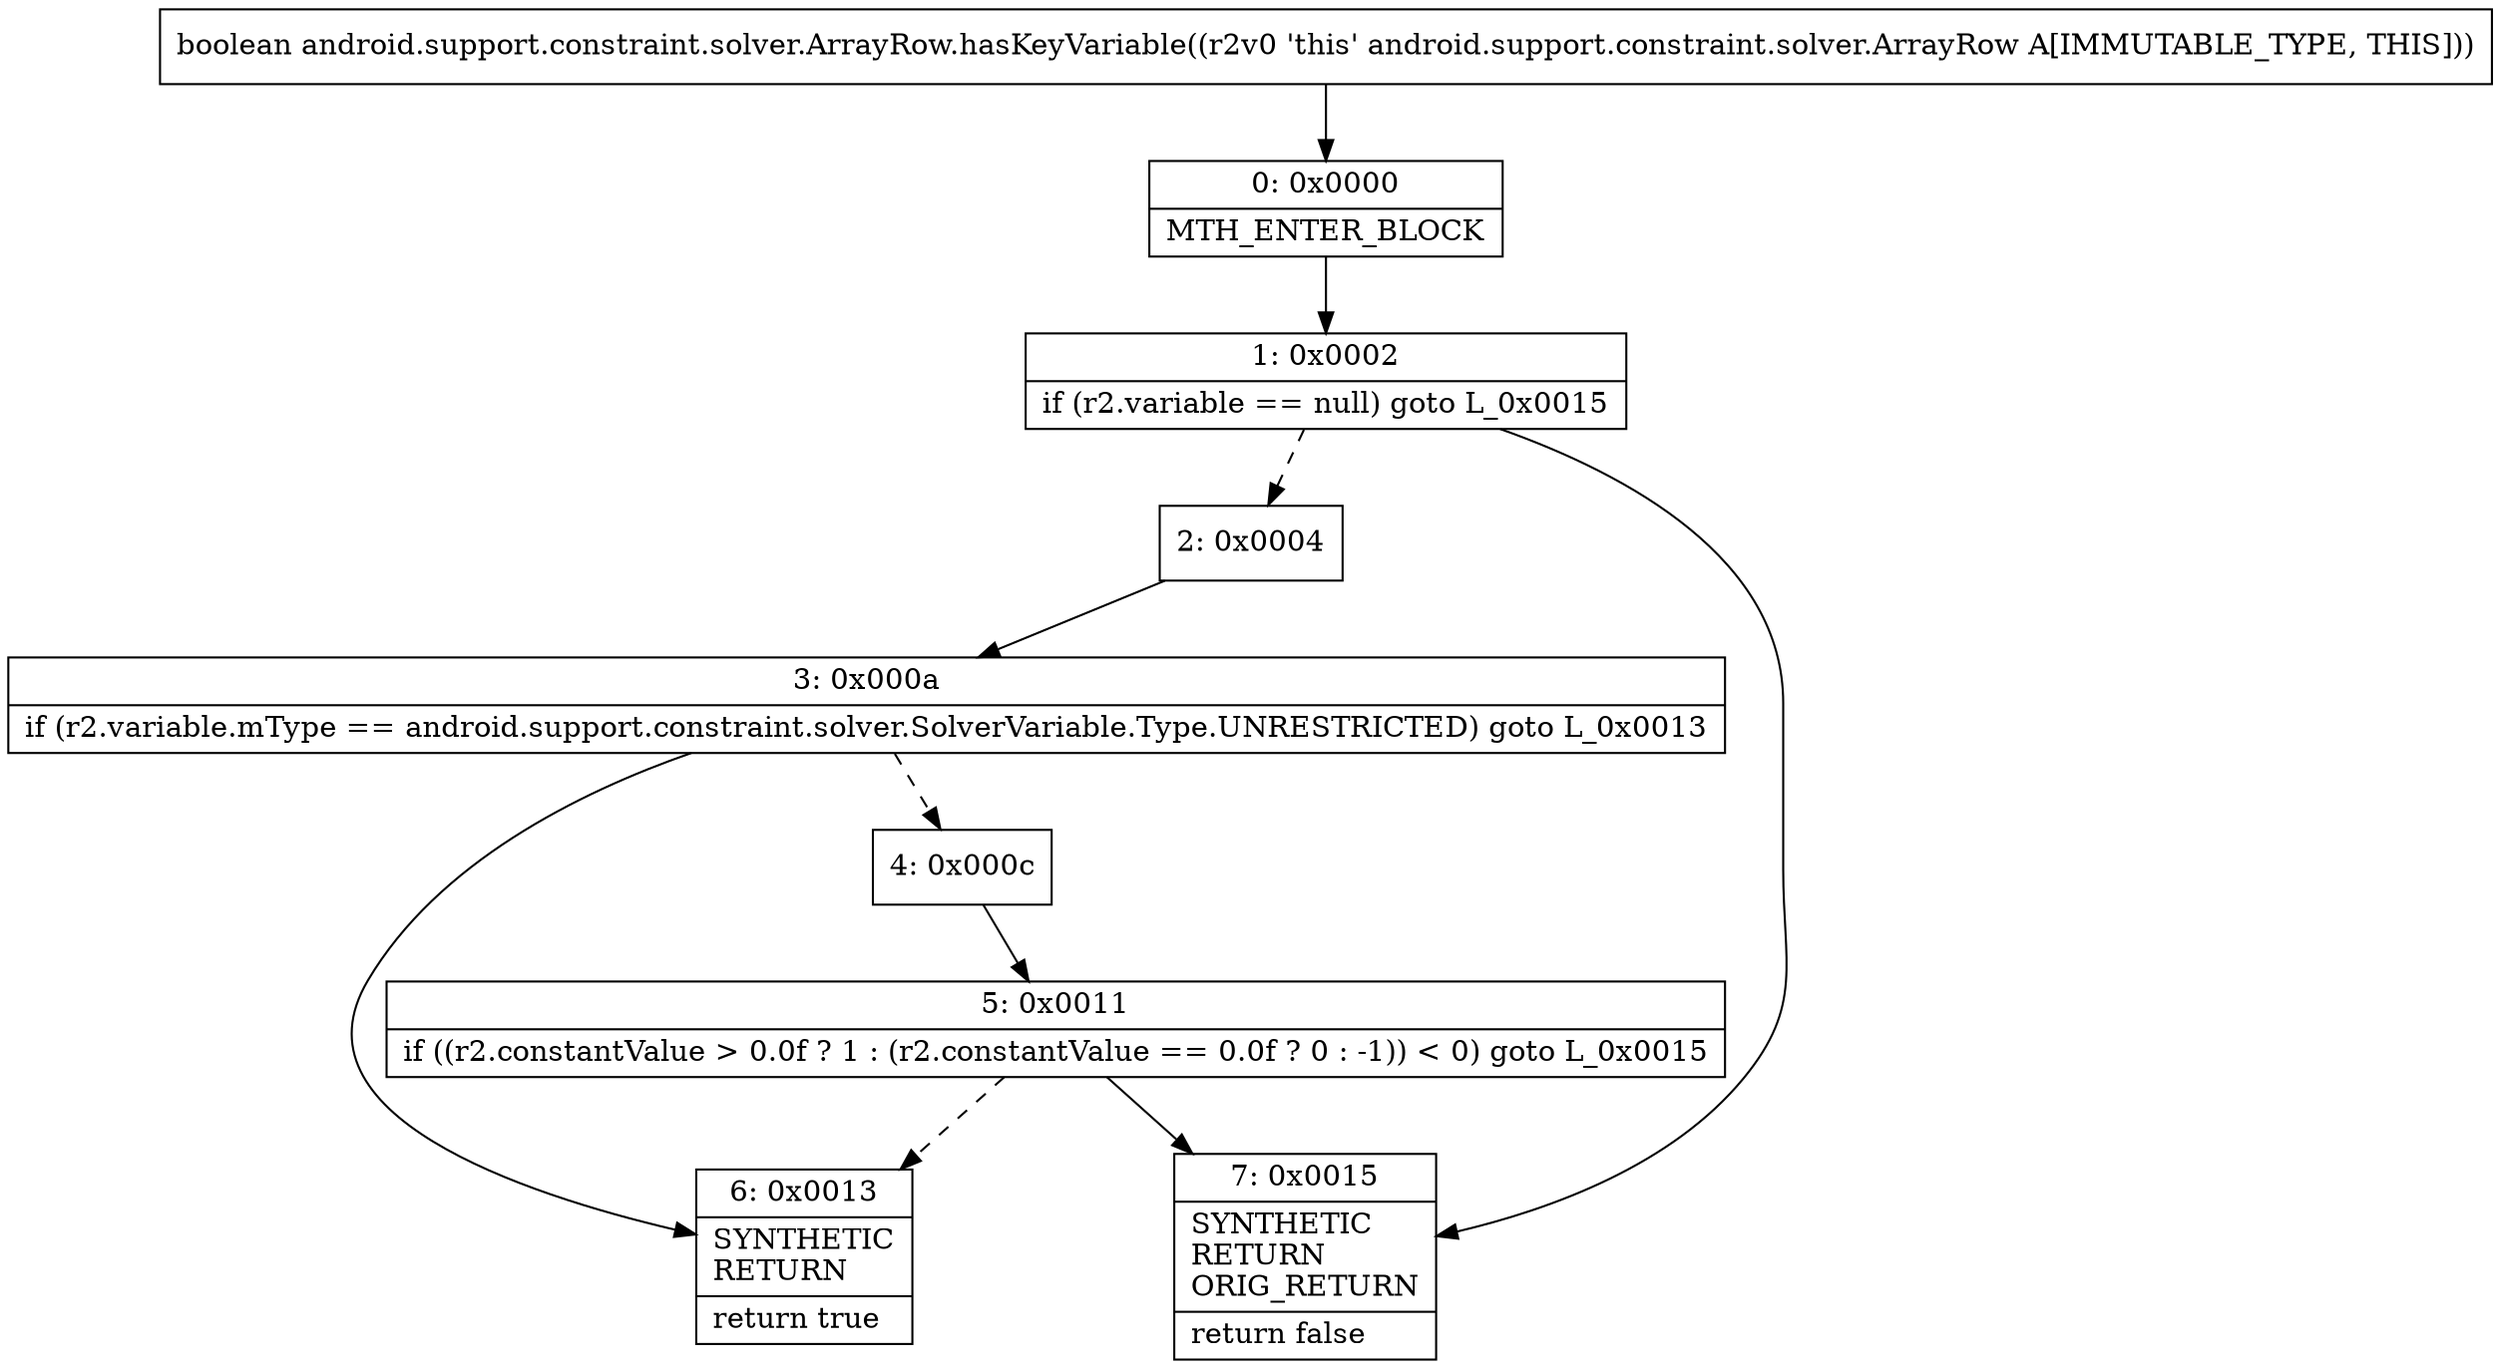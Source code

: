 digraph "CFG forandroid.support.constraint.solver.ArrayRow.hasKeyVariable()Z" {
Node_0 [shape=record,label="{0\:\ 0x0000|MTH_ENTER_BLOCK\l}"];
Node_1 [shape=record,label="{1\:\ 0x0002|if (r2.variable == null) goto L_0x0015\l}"];
Node_2 [shape=record,label="{2\:\ 0x0004}"];
Node_3 [shape=record,label="{3\:\ 0x000a|if (r2.variable.mType == android.support.constraint.solver.SolverVariable.Type.UNRESTRICTED) goto L_0x0013\l}"];
Node_4 [shape=record,label="{4\:\ 0x000c}"];
Node_5 [shape=record,label="{5\:\ 0x0011|if ((r2.constantValue \> 0.0f ? 1 : (r2.constantValue == 0.0f ? 0 : \-1)) \< 0) goto L_0x0015\l}"];
Node_6 [shape=record,label="{6\:\ 0x0013|SYNTHETIC\lRETURN\l|return true\l}"];
Node_7 [shape=record,label="{7\:\ 0x0015|SYNTHETIC\lRETURN\lORIG_RETURN\l|return false\l}"];
MethodNode[shape=record,label="{boolean android.support.constraint.solver.ArrayRow.hasKeyVariable((r2v0 'this' android.support.constraint.solver.ArrayRow A[IMMUTABLE_TYPE, THIS])) }"];
MethodNode -> Node_0;
Node_0 -> Node_1;
Node_1 -> Node_2[style=dashed];
Node_1 -> Node_7;
Node_2 -> Node_3;
Node_3 -> Node_4[style=dashed];
Node_3 -> Node_6;
Node_4 -> Node_5;
Node_5 -> Node_6[style=dashed];
Node_5 -> Node_7;
}

